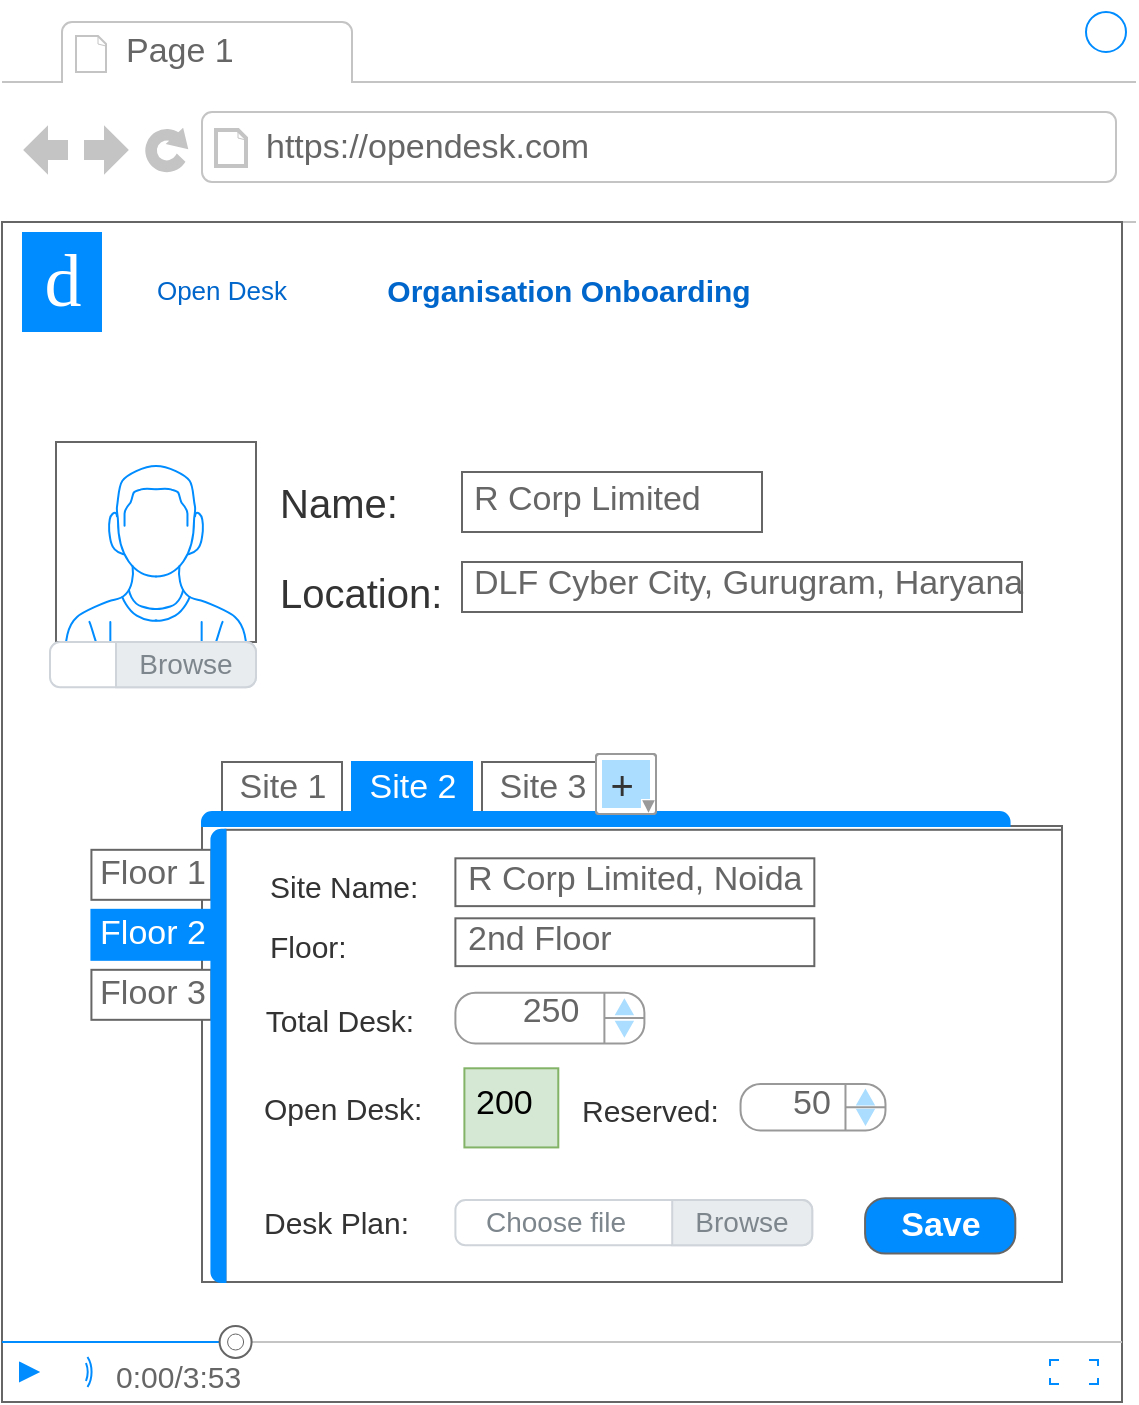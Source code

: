<mxfile version="13.8.8" type="github">
  <diagram id="piDafpqhtRUU5qUU-vj8" name="Page-1">
    <mxGraphModel dx="1298" dy="736" grid="1" gridSize="10" guides="1" tooltips="1" connect="1" arrows="1" fold="1" page="1" pageScale="1" pageWidth="827" pageHeight="1169" math="0" shadow="0">
      <root>
        <mxCell id="0" />
        <mxCell id="1" parent="0" />
        <mxCell id="8962rQQDY3VNNf6We3Pp-1" value="" style="strokeWidth=1;shadow=0;dashed=0;align=left;html=1;shape=mxgraph.mockup.containers.browserWindow;rSize=0;strokeColor2=#008cff;strokeColor3=#c4c4c4;mainText=,;recursiveResize=0;strokeColor=#FFFFFF;fontColor=#FFFFFF;" parent="1" vertex="1">
          <mxGeometry x="13" y="70" width="567" height="700" as="geometry" />
        </mxCell>
        <mxCell id="8962rQQDY3VNNf6We3Pp-2" value="Page 1" style="strokeWidth=1;shadow=0;dashed=0;align=center;html=1;shape=mxgraph.mockup.containers.anchor;fontSize=17;fontColor=#666666;align=left;" parent="8962rQQDY3VNNf6We3Pp-1" vertex="1">
          <mxGeometry x="60" y="12" width="110" height="26" as="geometry" />
        </mxCell>
        <mxCell id="8962rQQDY3VNNf6We3Pp-3" value="https://opendesk.com" style="strokeWidth=1;shadow=0;dashed=0;align=center;html=1;shape=mxgraph.mockup.containers.anchor;rSize=0;fontSize=17;fontColor=#666666;align=left;" parent="8962rQQDY3VNNf6We3Pp-1" vertex="1">
          <mxGeometry x="130" y="60" width="250" height="26" as="geometry" />
        </mxCell>
        <mxCell id="8962rQQDY3VNNf6We3Pp-4" value="" style="verticalLabelPosition=bottom;shadow=0;dashed=0;align=center;html=1;verticalAlign=top;strokeWidth=1;shape=mxgraph.mockup.containers.videoPlayer;strokeColor=#666666;strokeColor2=#008cff;strokeColor3=#c4c4c4;textColor=#666666;fillColor2=#008cff;barHeight=30;barPos=20;" parent="8962rQQDY3VNNf6We3Pp-1" vertex="1">
          <mxGeometry y="110" width="560" height="590" as="geometry" />
        </mxCell>
        <mxCell id="8962rQQDY3VNNf6We3Pp-16" value="Open Desk" style="text;html=1;strokeColor=none;fillColor=none;align=center;verticalAlign=middle;whiteSpace=wrap;rounded=0;fontSize=13;fontColor=#0066CC;" parent="8962rQQDY3VNNf6We3Pp-1" vertex="1">
          <mxGeometry x="60" y="133.5" width="100" height="20" as="geometry" />
        </mxCell>
        <mxCell id="seymav8gBYocV3_De4xC-2" value="d" style="text;html=1;align=center;verticalAlign=middle;resizable=0;points=[];autosize=1;fontSize=37;fontFamily=Tahoma;fillColor=#008CFF;fontColor=#FFFFFF;" parent="8962rQQDY3VNNf6We3Pp-1" vertex="1">
          <mxGeometry x="10" y="115" width="40" height="50" as="geometry" />
        </mxCell>
        <mxCell id="x9dJS3snekuaHJ1mESHE-1" value="&lt;b&gt;&lt;font style=&quot;font-size: 15px&quot;&gt;Organisation Onboarding&lt;/font&gt;&lt;/b&gt;" style="text;html=1;strokeColor=none;fillColor=none;align=center;verticalAlign=middle;whiteSpace=wrap;rounded=0;fontSize=13;fontColor=#0066CC;" parent="8962rQQDY3VNNf6We3Pp-1" vertex="1">
          <mxGeometry x="191" y="133.5" width="185" height="20" as="geometry" />
        </mxCell>
        <mxCell id="x9dJS3snekuaHJ1mESHE-2" value="" style="verticalLabelPosition=bottom;shadow=0;dashed=0;align=center;html=1;verticalAlign=top;strokeWidth=1;shape=mxgraph.mockup.containers.userMale;strokeColor=#666666;strokeColor2=#008cff;" parent="8962rQQDY3VNNf6We3Pp-1" vertex="1">
          <mxGeometry x="27" y="220" width="100" height="100" as="geometry" />
        </mxCell>
        <mxCell id="x9dJS3snekuaHJ1mESHE-4" value="R Corp Limited" style="strokeWidth=1;shadow=0;dashed=0;align=center;html=1;shape=mxgraph.mockup.text.textBox;fontColor=#666666;align=left;fontSize=17;spacingLeft=4;spacingTop=-3;strokeColor=#666666;mainText=" parent="8962rQQDY3VNNf6We3Pp-1" vertex="1">
          <mxGeometry x="230" y="235" width="150" height="30" as="geometry" />
        </mxCell>
        <mxCell id="x9dJS3snekuaHJ1mESHE-11" value="&lt;font style=&quot;font-size: 20px&quot; color=&quot;#333333&quot;&gt;Name:&lt;/font&gt;" style="text;html=1;strokeColor=none;fillColor=none;align=left;verticalAlign=middle;whiteSpace=wrap;rounded=0;fontSize=13;fontColor=#0066CC;" parent="8962rQQDY3VNNf6We3Pp-1" vertex="1">
          <mxGeometry x="137" y="240" width="100" height="20" as="geometry" />
        </mxCell>
        <mxCell id="x9dJS3snekuaHJ1mESHE-12" value="&lt;font style=&quot;font-size: 20px&quot; color=&quot;#333333&quot;&gt;Location:&lt;/font&gt;" style="text;html=1;strokeColor=none;fillColor=none;align=left;verticalAlign=middle;whiteSpace=wrap;rounded=0;fontSize=13;fontColor=#0066CC;" parent="8962rQQDY3VNNf6We3Pp-1" vertex="1">
          <mxGeometry x="137" y="285" width="100" height="20" as="geometry" />
        </mxCell>
        <mxCell id="x9dJS3snekuaHJ1mESHE-13" value="DLF Cyber City, Gurugram, Haryana&amp;nbsp;" style="strokeWidth=1;shadow=0;dashed=0;align=center;html=1;shape=mxgraph.mockup.text.textBox;fontColor=#666666;align=left;fontSize=17;spacingLeft=4;spacingTop=-3;strokeColor=#666666;mainText=" parent="8962rQQDY3VNNf6We3Pp-1" vertex="1">
          <mxGeometry x="230" y="280" width="280" height="25" as="geometry" />
        </mxCell>
        <mxCell id="x9dJS3snekuaHJ1mESHE-14" value="" style="strokeWidth=1;shadow=0;dashed=0;align=center;html=1;shape=mxgraph.mockup.containers.marginRect2;rectMarginTop=32;strokeColor=#666666;gradientColor=none;" parent="8962rQQDY3VNNf6We3Pp-1" vertex="1">
          <mxGeometry x="100" y="380" width="430" height="260" as="geometry" />
        </mxCell>
        <mxCell id="x9dJS3snekuaHJ1mESHE-15" value="Site 1" style="strokeColor=inherit;fillColor=inherit;gradientColor=inherit;strokeWidth=1;shadow=0;dashed=0;align=center;html=1;shape=mxgraph.mockup.containers.rrect;rSize=0;fontSize=17;fontColor=#666666;gradientColor=none;" parent="x9dJS3snekuaHJ1mESHE-14" vertex="1">
          <mxGeometry width="60" height="25" relative="1" as="geometry">
            <mxPoint x="10" as="offset" />
          </mxGeometry>
        </mxCell>
        <mxCell id="x9dJS3snekuaHJ1mESHE-16" value="Site 2" style="strokeWidth=1;shadow=0;dashed=0;align=center;html=1;shape=mxgraph.mockup.containers.rrect;rSize=0;fontSize=17;fontColor=#ffffff;strokeColor=#008cff;fillColor=#008cff;" parent="x9dJS3snekuaHJ1mESHE-14" vertex="1">
          <mxGeometry width="60" height="25" relative="1" as="geometry">
            <mxPoint x="75" as="offset" />
          </mxGeometry>
        </mxCell>
        <mxCell id="x9dJS3snekuaHJ1mESHE-17" value="Site 3" style="strokeColor=inherit;fillColor=inherit;gradientColor=inherit;strokeWidth=1;shadow=0;dashed=0;align=center;html=1;shape=mxgraph.mockup.containers.rrect;rSize=0;fontSize=17;fontColor=#666666;gradientColor=none;" parent="x9dJS3snekuaHJ1mESHE-14" vertex="1">
          <mxGeometry width="60" height="25" relative="1" as="geometry">
            <mxPoint x="140" as="offset" />
          </mxGeometry>
        </mxCell>
        <mxCell id="x9dJS3snekuaHJ1mESHE-18" value="" style="strokeWidth=1;shadow=0;dashed=0;align=center;html=1;shape=mxgraph.mockup.containers.topButton;rSize=5;strokeColor=#008cff;fillColor=#008cff;gradientColor=none;resizeWidth=1;movable=0;deletable=1;" parent="x9dJS3snekuaHJ1mESHE-14" vertex="1">
          <mxGeometry width="403.78" height="7" relative="1" as="geometry">
            <mxPoint y="25" as="offset" />
          </mxGeometry>
        </mxCell>
        <mxCell id="x9dJS3snekuaHJ1mESHE-37" value="" style="strokeWidth=1;shadow=0;dashed=0;align=left;html=1;shape=mxgraph.mockup.containers.marginRect2;rectMarginLeft=67;strokeColor=#666666;gradientColor=none;" parent="x9dJS3snekuaHJ1mESHE-14" vertex="1">
          <mxGeometry x="-55.29" y="33.91" width="485.29" height="226.09" as="geometry" />
        </mxCell>
        <mxCell id="x9dJS3snekuaHJ1mESHE-38" value="Floor 1" style="strokeColor=inherit;fillColor=inherit;gradientColor=inherit;strokeWidth=1;shadow=0;dashed=0;align=center;html=1;shape=mxgraph.mockup.containers.rrect;rSize=0;fontSize=17;fontColor=#666666;" parent="x9dJS3snekuaHJ1mESHE-37" vertex="1">
          <mxGeometry width="60" height="25" relative="1" as="geometry">
            <mxPoint y="10" as="offset" />
          </mxGeometry>
        </mxCell>
        <mxCell id="x9dJS3snekuaHJ1mESHE-39" value="Floor 2" style="strokeWidth=1;shadow=0;dashed=0;align=center;html=1;shape=mxgraph.mockup.containers.rrect;rSize=0;fontSize=17;fontColor=#ffffff;strokeColor=#008cff;fillColor=#008cff;" parent="x9dJS3snekuaHJ1mESHE-37" vertex="1">
          <mxGeometry width="60" height="25" relative="1" as="geometry">
            <mxPoint y="40" as="offset" />
          </mxGeometry>
        </mxCell>
        <mxCell id="x9dJS3snekuaHJ1mESHE-40" value="Floor 3" style="strokeColor=inherit;fillColor=inherit;gradientColor=inherit;strokeWidth=1;shadow=0;dashed=0;align=center;html=1;shape=mxgraph.mockup.containers.rrect;rSize=0;fontSize=17;fontColor=#666666;" parent="x9dJS3snekuaHJ1mESHE-37" vertex="1">
          <mxGeometry width="60" height="25" relative="1" as="geometry">
            <mxPoint y="70" as="offset" />
          </mxGeometry>
        </mxCell>
        <mxCell id="x9dJS3snekuaHJ1mESHE-41" value="" style="strokeWidth=1;shadow=0;dashed=0;align=center;html=1;shape=mxgraph.mockup.containers.leftButton;rSize=5;strokeColor=#008cff;fillColor=#008cff;resizeHeight=1;movable=0;deletable=0;" parent="x9dJS3snekuaHJ1mESHE-37" vertex="1">
          <mxGeometry width="7" height="226.09" relative="1" as="geometry">
            <mxPoint x="60" as="offset" />
          </mxGeometry>
        </mxCell>
        <mxCell id="x9dJS3snekuaHJ1mESHE-52" value="Save" style="strokeWidth=1;shadow=0;dashed=0;align=center;html=1;shape=mxgraph.mockup.buttons.button;strokeColor=#666666;fontColor=#ffffff;mainText=;buttonStyle=round;fontSize=17;fontStyle=1;fillColor=#008cff;whiteSpace=wrap;" parent="x9dJS3snekuaHJ1mESHE-37" vertex="1">
          <mxGeometry x="386.829" y="184.243" width="75.12" height="27.61" as="geometry" />
        </mxCell>
        <mxCell id="FSbduVsCitjszFsPWgqq-3" value="Choose file" style="html=1;shadow=0;dashed=0;shape=mxgraph.bootstrap.rrect;rSize=5;strokeColor=#CED4DA;html=1;whiteSpace=wrap;fillColor=#FFFFFF;fontColor=#7D868C;align=left;spacingLeft=0;spacing=15;fontSize=14;" vertex="1" parent="x9dJS3snekuaHJ1mESHE-37">
          <mxGeometry x="181.992" y="185.11" width="178.415" height="22.609" as="geometry" />
        </mxCell>
        <mxCell id="FSbduVsCitjszFsPWgqq-4" value="Browse" style="html=1;shadow=0;dashed=0;shape=mxgraph.bootstrap.rightButton;strokeColor=inherit;gradientColor=inherit;fontColor=inherit;fillColor=#E9ECEF;rSize=5;perimeter=none;whiteSpace=wrap;resizeHeight=1;fontSize=14;" vertex="1" parent="FSbduVsCitjszFsPWgqq-3">
          <mxGeometry x="1" width="70" height="22.609" relative="1" as="geometry">
            <mxPoint x="-70" as="offset" />
          </mxGeometry>
        </mxCell>
        <mxCell id="FSbduVsCitjszFsPWgqq-2" value="&lt;font color=&quot;#333333&quot; style=&quot;font-size: 15px&quot;&gt;Desk Plan:&lt;/font&gt;" style="text;html=1;strokeColor=none;fillColor=none;align=left;verticalAlign=middle;whiteSpace=wrap;rounded=0;fontSize=13;fontColor=#0066CC;" vertex="1" parent="x9dJS3snekuaHJ1mESHE-37">
          <mxGeometry x="84.564" y="185.11" width="116.621" height="22.609" as="geometry" />
        </mxCell>
        <mxCell id="x9dJS3snekuaHJ1mESHE-50" value="&lt;font color=&quot;#333333&quot; style=&quot;font-size: 15px&quot;&gt;Open Desk:&lt;/font&gt;" style="text;html=1;strokeColor=none;fillColor=none;align=left;verticalAlign=middle;whiteSpace=wrap;rounded=0;fontSize=13;fontColor=#0066CC;" parent="x9dJS3snekuaHJ1mESHE-37" vertex="1">
          <mxGeometry x="84.56" y="127.72" width="116.621" height="22.609" as="geometry" />
        </mxCell>
        <mxCell id="x9dJS3snekuaHJ1mESHE-51" value="200" style="strokeWidth=1;shadow=0;dashed=0;align=left;html=1;shape=mxgraph.mockup.text.textBox;align=left;fontSize=17;spacingLeft=4;spacingTop=-3;strokeColor=#82b366;mainText=;fillColor=#d5e8d4;" parent="x9dJS3snekuaHJ1mESHE-37" vertex="1">
          <mxGeometry x="186.488" y="119.241" width="46.951" height="39.565" as="geometry" />
        </mxCell>
        <mxCell id="x9dJS3snekuaHJ1mESHE-49" value="&lt;font color=&quot;#333333&quot; style=&quot;font-size: 15px&quot;&gt;Reserved:&lt;/font&gt;" style="text;html=1;strokeColor=none;fillColor=none;align=left;verticalAlign=middle;whiteSpace=wrap;rounded=0;fontSize=13;fontColor=#0066CC;" parent="x9dJS3snekuaHJ1mESHE-37" vertex="1">
          <mxGeometry x="243.559" y="128.376" width="124.194" height="22.609" as="geometry" />
        </mxCell>
        <mxCell id="x9dJS3snekuaHJ1mESHE-48" value="50" style="strokeWidth=1;shadow=0;dashed=0;align=center;html=1;shape=mxgraph.mockup.forms.spinner;strokeColor=#999999;spinLayout=right;spinStyle=normal;adjStyle=triangle;fillColor=#aaddff;fontSize=17;fontColor=#666666;mainText=;html=1;overflow=fill;" parent="x9dJS3snekuaHJ1mESHE-37" vertex="1">
          <mxGeometry x="324.559" y="127.073" width="72.47" height="23.26" as="geometry" />
        </mxCell>
        <mxCell id="x9dJS3snekuaHJ1mESHE-46" value="250" style="strokeWidth=1;shadow=0;dashed=0;align=center;html=1;shape=mxgraph.mockup.forms.spinner;strokeColor=#999999;spinLayout=right;spinStyle=normal;adjStyle=triangle;fillColor=#aaddff;fontSize=17;fontColor=#666666;mainText=;html=1;overflow=fill;" parent="x9dJS3snekuaHJ1mESHE-37" vertex="1">
          <mxGeometry x="181.989" y="81.403" width="94.5" height="25.44" as="geometry" />
        </mxCell>
        <mxCell id="x9dJS3snekuaHJ1mESHE-47" value="&lt;font style=&quot;font-size: 15px&quot; color=&quot;#333333&quot;&gt;Total Desk:&lt;/font&gt;" style="text;html=1;strokeColor=none;fillColor=none;align=center;verticalAlign=middle;whiteSpace=wrap;rounded=0;fontSize=13;fontColor=#0066CC;" parent="x9dJS3snekuaHJ1mESHE-37" vertex="1">
          <mxGeometry x="62.289" y="84.236" width="124.194" height="22.609" as="geometry" />
        </mxCell>
        <mxCell id="FSbduVsCitjszFsPWgqq-7" value="&lt;font style=&quot;font-size: 15px&quot; color=&quot;#333333&quot;&gt;Floor:&lt;/font&gt;" style="text;html=1;strokeColor=none;fillColor=none;align=left;verticalAlign=middle;whiteSpace=wrap;rounded=0;fontSize=13;fontColor=#0066CC;" vertex="1" parent="x9dJS3snekuaHJ1mESHE-37">
          <mxGeometry x="87.559" y="48.153" width="73.66" height="20" as="geometry" />
        </mxCell>
        <mxCell id="x9dJS3snekuaHJ1mESHE-43" value="&lt;font style=&quot;font-size: 15px&quot; color=&quot;#333333&quot;&gt;Site Name:&lt;/font&gt;" style="text;html=1;strokeColor=none;fillColor=none;align=left;verticalAlign=middle;whiteSpace=wrap;rounded=0;fontSize=13;fontColor=#0066CC;" parent="x9dJS3snekuaHJ1mESHE-37" vertex="1">
          <mxGeometry x="87.559" y="18.153" width="83.66" height="20" as="geometry" />
        </mxCell>
        <mxCell id="x9dJS3snekuaHJ1mESHE-42" value="R Corp Limited, Noida" style="strokeWidth=1;shadow=0;dashed=0;align=center;html=1;shape=mxgraph.mockup.text.textBox;fontColor=#666666;align=left;fontSize=17;spacingLeft=4;spacingTop=-3;strokeColor=#666666;mainText=" parent="x9dJS3snekuaHJ1mESHE-37" vertex="1">
          <mxGeometry x="181.989" y="14.243" width="179.47" height="23.91" as="geometry" />
        </mxCell>
        <mxCell id="FSbduVsCitjszFsPWgqq-6" value="2nd Floor" style="strokeWidth=1;shadow=0;dashed=0;align=center;html=1;shape=mxgraph.mockup.text.textBox;fontColor=#666666;align=left;fontSize=17;spacingLeft=4;spacingTop=-3;strokeColor=#666666;mainText=" vertex="1" parent="x9dJS3snekuaHJ1mESHE-37">
          <mxGeometry x="181.989" y="44.243" width="179.47" height="23.91" as="geometry" />
        </mxCell>
        <mxCell id="x9dJS3snekuaHJ1mESHE-29" value="" style="verticalLabelPosition=bottom;shadow=0;dashed=0;align=center;html=1;verticalAlign=top;strokeWidth=1;shape=mxgraph.mockup.forms.colorPicker;chosenColor=#aaddff;" parent="8962rQQDY3VNNf6We3Pp-1" vertex="1">
          <mxGeometry x="297" y="376" width="30" height="30" as="geometry" />
        </mxCell>
        <mxCell id="x9dJS3snekuaHJ1mESHE-30" value="&lt;font color=&quot;#333333&quot;&gt;&lt;span style=&quot;font-size: 20px&quot;&gt;&amp;nbsp; +&lt;/span&gt;&lt;/font&gt;" style="text;html=1;strokeColor=none;fillColor=none;align=center;verticalAlign=middle;whiteSpace=wrap;rounded=0;fontSize=13;fontColor=#0066CC;" parent="8962rQQDY3VNNf6We3Pp-1" vertex="1">
          <mxGeometry x="291.45" y="380" width="27.1" height="22" as="geometry" />
        </mxCell>
        <mxCell id="FSbduVsCitjszFsPWgqq-22" value="" style="html=1;shadow=0;dashed=0;shape=mxgraph.bootstrap.rrect;rSize=5;strokeColor=#CED4DA;html=1;whiteSpace=wrap;fillColor=#FFFFFF;fontColor=#7D868C;align=left;spacingLeft=0;spacing=15;fontSize=14;" vertex="1" parent="8962rQQDY3VNNf6We3Pp-1">
          <mxGeometry x="24" y="320" width="103" height="22.61" as="geometry" />
        </mxCell>
        <mxCell id="FSbduVsCitjszFsPWgqq-23" value="Browse" style="html=1;shadow=0;dashed=0;shape=mxgraph.bootstrap.rightButton;strokeColor=inherit;gradientColor=inherit;fontColor=inherit;fillColor=#E9ECEF;rSize=5;perimeter=none;whiteSpace=wrap;resizeHeight=1;fontSize=14;" vertex="1" parent="FSbduVsCitjszFsPWgqq-22">
          <mxGeometry x="1" width="70" height="22.61" relative="1" as="geometry">
            <mxPoint x="-70" as="offset" />
          </mxGeometry>
        </mxCell>
      </root>
    </mxGraphModel>
  </diagram>
</mxfile>
